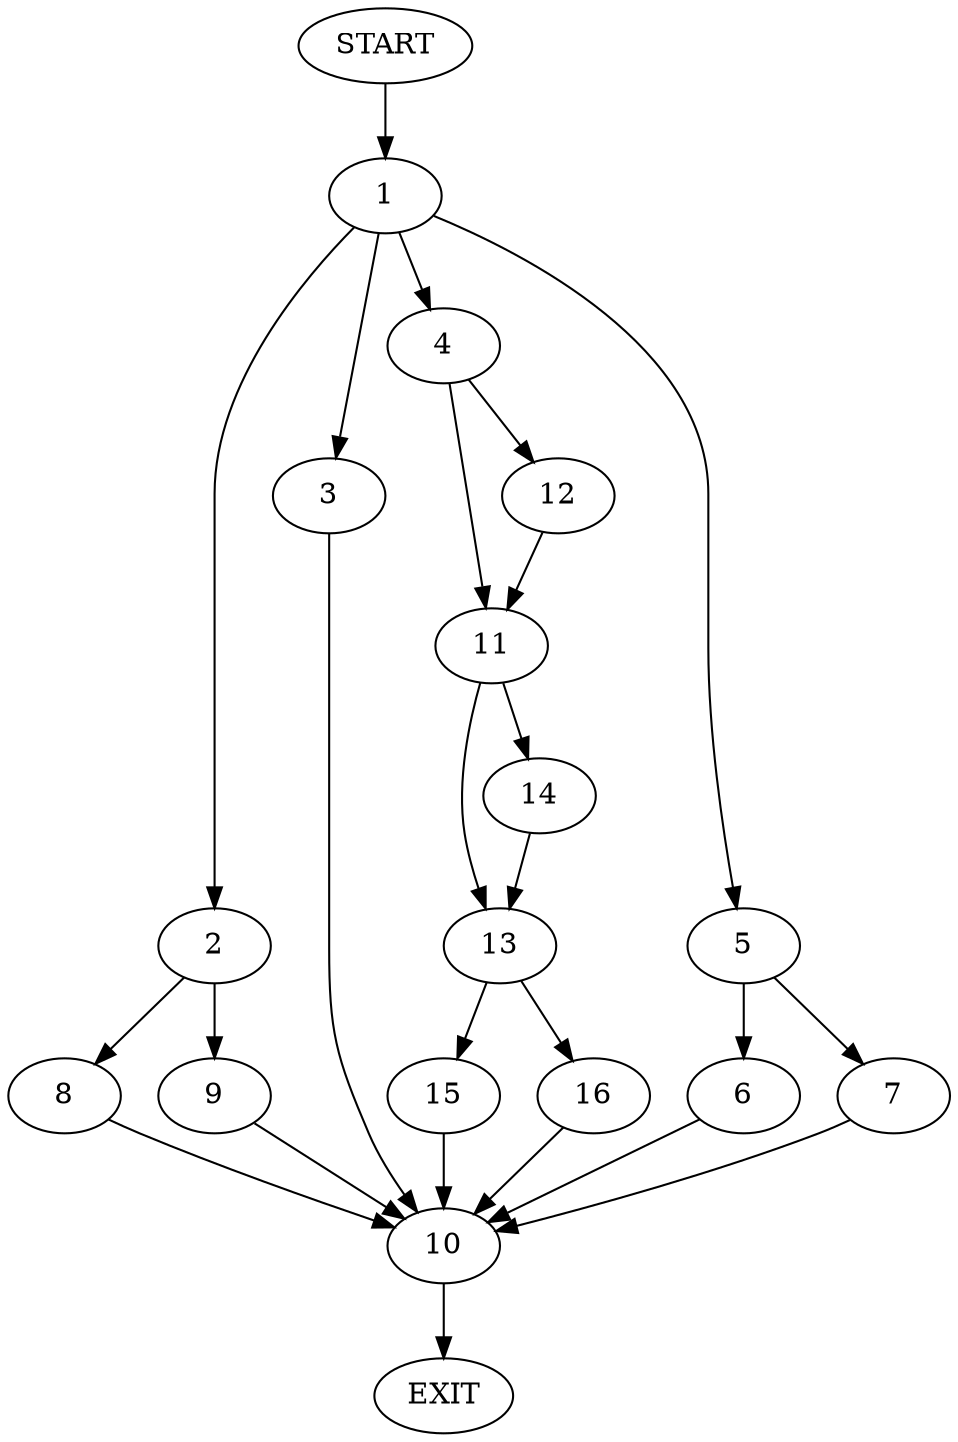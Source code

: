 digraph {
0 [label="START"]
17 [label="EXIT"]
0 -> 1
1 -> 2
1 -> 3
1 -> 4
1 -> 5
5 -> 6
5 -> 7
2 -> 8
2 -> 9
3 -> 10
4 -> 11
4 -> 12
11 -> 13
11 -> 14
12 -> 11
13 -> 15
13 -> 16
14 -> 13
16 -> 10
15 -> 10
10 -> 17
6 -> 10
7 -> 10
9 -> 10
8 -> 10
}
